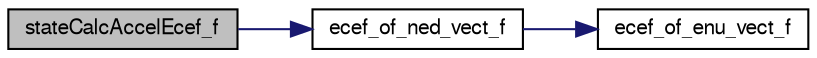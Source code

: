 digraph "stateCalcAccelEcef_f"
{
  edge [fontname="FreeSans",fontsize="10",labelfontname="FreeSans",labelfontsize="10"];
  node [fontname="FreeSans",fontsize="10",shape=record];
  rankdir="LR";
  Node1 [label="stateCalcAccelEcef_f",height=0.2,width=0.4,color="black", fillcolor="grey75", style="filled", fontcolor="black"];
  Node1 -> Node2 [color="midnightblue",fontsize="10",style="solid",fontname="FreeSans"];
  Node2 [label="ecef_of_ned_vect_f",height=0.2,width=0.4,color="black", fillcolor="white", style="filled",URL="$pprz__geodetic__float_8c.html#a4340e37afc6f80c38d66c36c8840bfb9"];
  Node2 -> Node3 [color="midnightblue",fontsize="10",style="solid",fontname="FreeSans"];
  Node3 [label="ecef_of_enu_vect_f",height=0.2,width=0.4,color="black", fillcolor="white", style="filled",URL="$pprz__geodetic__float_8c.html#a47f5b349030d33970728f4c332c70cf0"];
}
